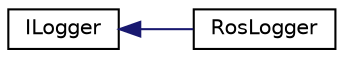 digraph "Graphical Class Hierarchy"
{
 // LATEX_PDF_SIZE
  edge [fontname="Helvetica",fontsize="10",labelfontname="Helvetica",labelfontsize="10"];
  node [fontname="Helvetica",fontsize="10",shape=record];
  rankdir="LR";
  Node0 [label="ILogger",height=0.2,width=0.4,color="black", fillcolor="white", style="filled",URL="$classILogger.html",tooltip="Logger interface containing logging functions that should be redefined in the derived classes."];
  Node0 -> Node1 [dir="back",color="midnightblue",fontsize="10",style="solid",fontname="Helvetica"];
  Node1 [label="RosLogger",height=0.2,width=0.4,color="black", fillcolor="white", style="filled",URL="$classRosLogger.html",tooltip="ROS Logger class."];
}
